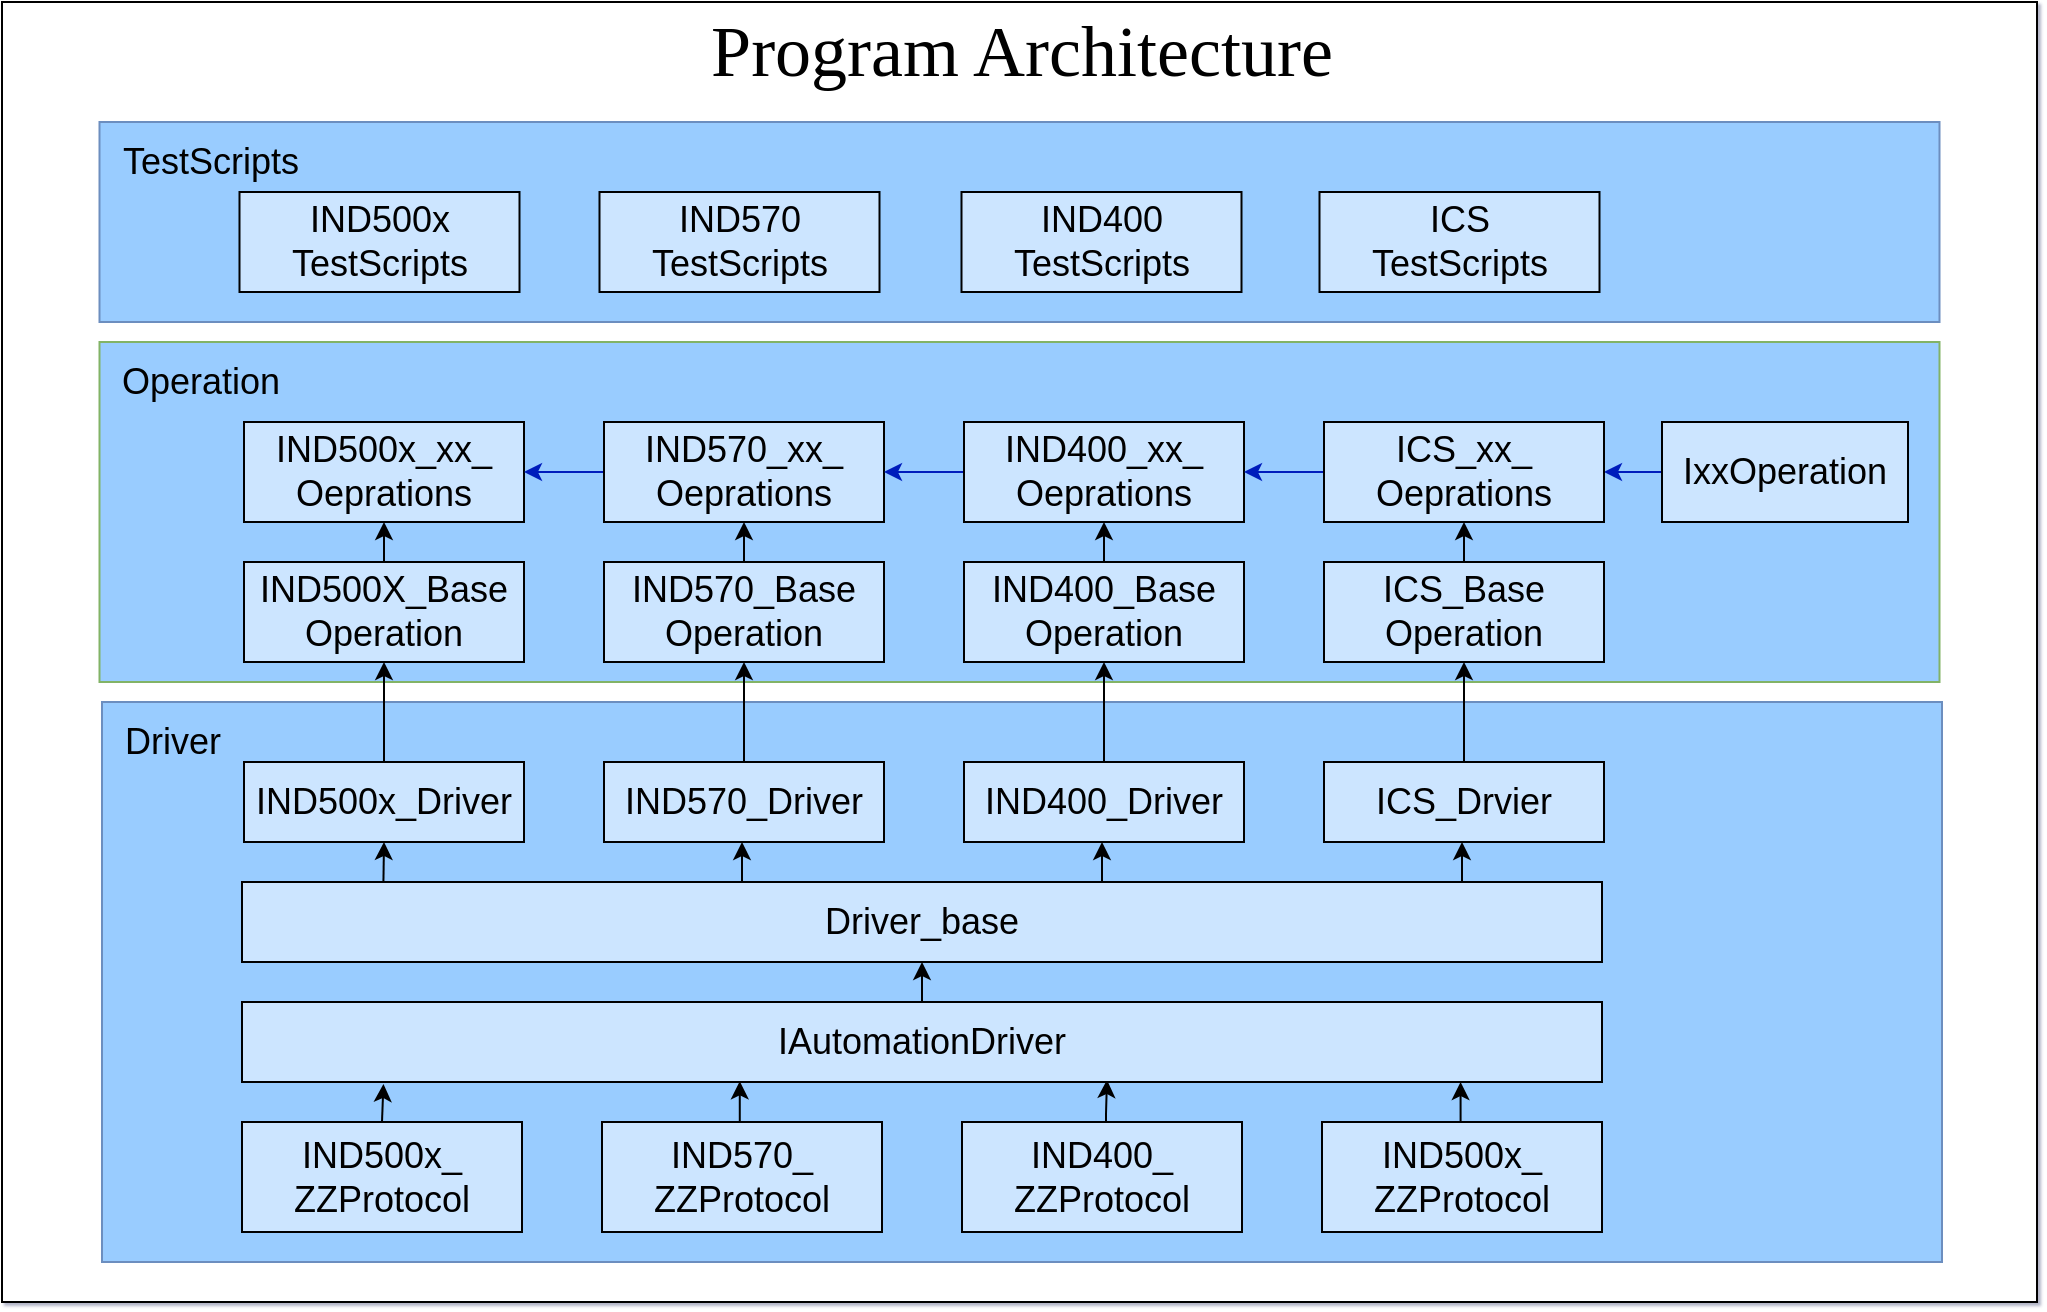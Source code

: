 <mxfile version="20.4.0" type="github">
  <diagram id="ZTMRkwRH3Y6STqkpY4_5" name="第 1 页">
    <mxGraphModel dx="1973" dy="996" grid="1" gridSize="10" guides="1" tooltips="1" connect="1" arrows="1" fold="1" page="1" pageScale="1" pageWidth="827" pageHeight="1169" background="#FFFFFF" math="0" shadow="1">
      <root>
        <mxCell id="0" />
        <mxCell id="1" parent="0" />
        <mxCell id="rOpeUlGEQSWVmMxPxrqn-1" value="" style="rounded=0;whiteSpace=wrap;html=1;" parent="1" vertex="1">
          <mxGeometry x="240" y="120" width="1017.5" height="650" as="geometry" />
        </mxCell>
        <mxCell id="6DcmtxWnwPzk28zKYCVo-16" value="" style="rounded=0;whiteSpace=wrap;html=1;fillColor=#99CCFF;strokeColor=#6c8ebf;" parent="1" vertex="1">
          <mxGeometry x="290" y="470" width="920" height="280" as="geometry" />
        </mxCell>
        <mxCell id="6fKO2jBU-R8SY8L-EKMl-99" value="" style="rounded=0;whiteSpace=wrap;html=1;fillColor=#99CCFF;strokeColor=#6c8ebf;" parent="1" vertex="1">
          <mxGeometry x="288.75" y="180" width="920" height="100" as="geometry" />
        </mxCell>
        <mxCell id="6fKO2jBU-R8SY8L-EKMl-82" value="" style="rounded=0;whiteSpace=wrap;html=1;fillColor=#99CCFF;strokeColor=#82b366;" parent="1" vertex="1">
          <mxGeometry x="288.75" y="290" width="920" height="170" as="geometry" />
        </mxCell>
        <mxCell id="6fKO2jBU-R8SY8L-EKMl-49" style="edgeStyle=orthogonalEdgeStyle;rounded=0;orthogonalLoop=1;jettySize=auto;html=1;exitX=0.5;exitY=0;exitDx=0;exitDy=0;entryX=0.104;entryY=1.025;entryDx=0;entryDy=0;entryPerimeter=0;" parent="1" source="6fKO2jBU-R8SY8L-EKMl-10" target="6fKO2jBU-R8SY8L-EKMl-14" edge="1">
          <mxGeometry relative="1" as="geometry" />
        </mxCell>
        <mxCell id="6fKO2jBU-R8SY8L-EKMl-10" value="&lt;font style=&quot;font-size: 18px;&quot;&gt;IND500x_&lt;br&gt;ZZProtocol&lt;/font&gt;" style="rounded=0;whiteSpace=wrap;html=1;fillColor=#CCE5FF;" parent="1" vertex="1">
          <mxGeometry x="360" y="680" width="140" height="55" as="geometry" />
        </mxCell>
        <mxCell id="6fKO2jBU-R8SY8L-EKMl-47" style="edgeStyle=orthogonalEdgeStyle;rounded=0;orthogonalLoop=1;jettySize=auto;html=1;exitX=0.5;exitY=0;exitDx=0;exitDy=0;entryX=0.366;entryY=0.991;entryDx=0;entryDy=0;entryPerimeter=0;" parent="1" edge="1" target="6fKO2jBU-R8SY8L-EKMl-14">
          <mxGeometry relative="1" as="geometry">
            <mxPoint x="610" y="707.5" as="sourcePoint" />
            <mxPoint x="610" y="645" as="targetPoint" />
          </mxGeometry>
        </mxCell>
        <mxCell id="6fKO2jBU-R8SY8L-EKMl-46" style="edgeStyle=orthogonalEdgeStyle;rounded=0;orthogonalLoop=1;jettySize=auto;html=1;exitX=0.5;exitY=0;exitDx=0;exitDy=0;entryX=0.636;entryY=0.975;entryDx=0;entryDy=0;entryPerimeter=0;" parent="1" target="6fKO2jBU-R8SY8L-EKMl-14" edge="1">
          <mxGeometry relative="1" as="geometry">
            <mxPoint x="800" y="655" as="targetPoint" />
            <mxPoint x="790" y="707.5" as="sourcePoint" />
            <Array as="points">
              <mxPoint x="792" y="708" />
              <mxPoint x="792" y="676" />
              <mxPoint x="793" y="676" />
            </Array>
          </mxGeometry>
        </mxCell>
        <mxCell id="6fKO2jBU-R8SY8L-EKMl-45" style="edgeStyle=orthogonalEdgeStyle;rounded=0;orthogonalLoop=1;jettySize=auto;html=1;exitX=0.5;exitY=0;exitDx=0;exitDy=0;entryX=0.896;entryY=1;entryDx=0;entryDy=0;entryPerimeter=0;" parent="1" target="6fKO2jBU-R8SY8L-EKMl-14" edge="1">
          <mxGeometry relative="1" as="geometry">
            <mxPoint x="970" y="707.5" as="sourcePoint" />
          </mxGeometry>
        </mxCell>
        <mxCell id="6fKO2jBU-R8SY8L-EKMl-14" value="&lt;font style=&quot;font-size: 18px;&quot;&gt;IAutomationDriver&lt;/font&gt;" style="rounded=0;whiteSpace=wrap;html=1;fillColor=#CCE5FF;" parent="1" vertex="1">
          <mxGeometry x="360" y="620" width="680" height="40" as="geometry" />
        </mxCell>
        <mxCell id="HpYLLBD60n8QH0dz1a0g-7" value="" style="edgeStyle=orthogonalEdgeStyle;rounded=0;orthogonalLoop=1;jettySize=auto;html=1;" edge="1" parent="1" source="6fKO2jBU-R8SY8L-EKMl-15" target="6fKO2jBU-R8SY8L-EKMl-22">
          <mxGeometry relative="1" as="geometry">
            <Array as="points">
              <mxPoint x="790" y="550" />
              <mxPoint x="790" y="550" />
            </Array>
          </mxGeometry>
        </mxCell>
        <mxCell id="HpYLLBD60n8QH0dz1a0g-8" value="" style="edgeStyle=orthogonalEdgeStyle;rounded=0;orthogonalLoop=1;jettySize=auto;html=1;" edge="1" parent="1" source="6fKO2jBU-R8SY8L-EKMl-15" target="6fKO2jBU-R8SY8L-EKMl-21">
          <mxGeometry relative="1" as="geometry">
            <Array as="points">
              <mxPoint x="610" y="550" />
              <mxPoint x="610" y="550" />
            </Array>
          </mxGeometry>
        </mxCell>
        <mxCell id="HpYLLBD60n8QH0dz1a0g-9" value="" style="edgeStyle=orthogonalEdgeStyle;rounded=0;orthogonalLoop=1;jettySize=auto;html=1;entryX=0.5;entryY=1;entryDx=0;entryDy=0;exitX=0.104;exitY=-0.004;exitDx=0;exitDy=0;exitPerimeter=0;" edge="1" parent="1" source="6fKO2jBU-R8SY8L-EKMl-15" target="6fKO2jBU-R8SY8L-EKMl-19">
          <mxGeometry relative="1" as="geometry">
            <mxPoint x="430" y="560" as="sourcePoint" />
          </mxGeometry>
        </mxCell>
        <mxCell id="6fKO2jBU-R8SY8L-EKMl-15" value="&lt;font style=&quot;font-size: 18px;&quot;&gt;Driver_base&lt;/font&gt;" style="rounded=0;whiteSpace=wrap;html=1;fillColor=#CCE5FF;" parent="1" vertex="1">
          <mxGeometry x="360" y="560" width="680" height="40" as="geometry" />
        </mxCell>
        <mxCell id="6fKO2jBU-R8SY8L-EKMl-60" style="edgeStyle=orthogonalEdgeStyle;rounded=0;orthogonalLoop=1;jettySize=auto;html=1;exitX=0.5;exitY=0;exitDx=0;exitDy=0;entryX=0.5;entryY=1;entryDx=0;entryDy=0;" parent="1" target="6fKO2jBU-R8SY8L-EKMl-21" edge="1">
          <mxGeometry relative="1" as="geometry">
            <mxPoint x="610" y="535" as="sourcePoint" />
          </mxGeometry>
        </mxCell>
        <mxCell id="6fKO2jBU-R8SY8L-EKMl-61" style="edgeStyle=orthogonalEdgeStyle;rounded=0;orthogonalLoop=1;jettySize=auto;html=1;exitX=0.5;exitY=0;exitDx=0;exitDy=0;entryX=0.5;entryY=1;entryDx=0;entryDy=0;" parent="1" target="6fKO2jBU-R8SY8L-EKMl-22" edge="1">
          <mxGeometry relative="1" as="geometry">
            <mxPoint x="790" y="535" as="sourcePoint" />
          </mxGeometry>
        </mxCell>
        <mxCell id="6fKO2jBU-R8SY8L-EKMl-19" value="&lt;font style=&quot;font-size: 18px;&quot;&gt;IND500x_Driver&lt;/font&gt;" style="rounded=0;whiteSpace=wrap;html=1;fillColor=#CCE5FF;" parent="1" vertex="1">
          <mxGeometry x="361" y="500" width="140" height="40" as="geometry" />
        </mxCell>
        <mxCell id="6fKO2jBU-R8SY8L-EKMl-65" style="edgeStyle=orthogonalEdgeStyle;rounded=0;orthogonalLoop=1;jettySize=auto;html=1;exitX=0.5;exitY=0;exitDx=0;exitDy=0;entryX=0.5;entryY=1;entryDx=0;entryDy=0;" parent="1" source="6fKO2jBU-R8SY8L-EKMl-21" target="6fKO2jBU-R8SY8L-EKMl-25" edge="1">
          <mxGeometry relative="1" as="geometry" />
        </mxCell>
        <mxCell id="6fKO2jBU-R8SY8L-EKMl-21" value="&lt;font style=&quot;font-size: 18px;&quot;&gt;IND570_Driver&lt;/font&gt;" style="rounded=0;whiteSpace=wrap;html=1;fillColor=#CCE5FF;" parent="1" vertex="1">
          <mxGeometry x="541" y="500" width="140" height="40" as="geometry" />
        </mxCell>
        <mxCell id="6fKO2jBU-R8SY8L-EKMl-64" style="edgeStyle=orthogonalEdgeStyle;rounded=0;orthogonalLoop=1;jettySize=auto;html=1;exitX=0.5;exitY=0;exitDx=0;exitDy=0;entryX=0.5;entryY=1;entryDx=0;entryDy=0;" parent="1" source="6fKO2jBU-R8SY8L-EKMl-22" target="6fKO2jBU-R8SY8L-EKMl-26" edge="1">
          <mxGeometry relative="1" as="geometry" />
        </mxCell>
        <mxCell id="6fKO2jBU-R8SY8L-EKMl-22" value="&lt;font style=&quot;font-size: 18px;&quot;&gt;IND400_Driver&lt;/font&gt;" style="rounded=0;whiteSpace=wrap;html=1;fillColor=#CCE5FF;" parent="1" vertex="1">
          <mxGeometry x="721" y="500" width="140" height="40" as="geometry" />
        </mxCell>
        <mxCell id="6fKO2jBU-R8SY8L-EKMl-23" value="&lt;font style=&quot;font-size: 18px;&quot;&gt;ICS_Drvier&lt;/font&gt;" style="rounded=0;whiteSpace=wrap;html=1;fillColor=#CCE5FF;" parent="1" vertex="1">
          <mxGeometry x="901" y="500" width="140" height="40" as="geometry" />
        </mxCell>
        <mxCell id="6fKO2jBU-R8SY8L-EKMl-73" style="edgeStyle=orthogonalEdgeStyle;rounded=0;orthogonalLoop=1;jettySize=auto;html=1;exitX=0.5;exitY=0;exitDx=0;exitDy=0;entryX=0.5;entryY=1;entryDx=0;entryDy=0;" parent="1" source="6fKO2jBU-R8SY8L-EKMl-24" target="6fKO2jBU-R8SY8L-EKMl-67" edge="1">
          <mxGeometry relative="1" as="geometry" />
        </mxCell>
        <mxCell id="6fKO2jBU-R8SY8L-EKMl-24" value="&lt;font style=&quot;font-size: 18px;&quot;&gt;IND500X_Base&lt;br&gt;Operation&lt;/font&gt;" style="rounded=0;whiteSpace=wrap;html=1;fillColor=#CCE5FF;" parent="1" vertex="1">
          <mxGeometry x="361" y="400" width="140" height="50" as="geometry" />
        </mxCell>
        <mxCell id="6fKO2jBU-R8SY8L-EKMl-74" style="edgeStyle=orthogonalEdgeStyle;rounded=0;orthogonalLoop=1;jettySize=auto;html=1;exitX=0.5;exitY=0;exitDx=0;exitDy=0;entryX=0.5;entryY=1;entryDx=0;entryDy=0;" parent="1" source="6fKO2jBU-R8SY8L-EKMl-25" target="6fKO2jBU-R8SY8L-EKMl-68" edge="1">
          <mxGeometry relative="1" as="geometry" />
        </mxCell>
        <mxCell id="6fKO2jBU-R8SY8L-EKMl-25" value="&lt;font style=&quot;font-size: 18px;&quot;&gt;IND570_Base&lt;br&gt;Operation&lt;/font&gt;" style="rounded=0;whiteSpace=wrap;html=1;fillColor=#CCE5FF;" parent="1" vertex="1">
          <mxGeometry x="541" y="400" width="140" height="50" as="geometry" />
        </mxCell>
        <mxCell id="6fKO2jBU-R8SY8L-EKMl-75" style="edgeStyle=orthogonalEdgeStyle;rounded=0;orthogonalLoop=1;jettySize=auto;html=1;exitX=0.5;exitY=0;exitDx=0;exitDy=0;entryX=0.5;entryY=1;entryDx=0;entryDy=0;" parent="1" source="6fKO2jBU-R8SY8L-EKMl-26" target="6fKO2jBU-R8SY8L-EKMl-69" edge="1">
          <mxGeometry relative="1" as="geometry" />
        </mxCell>
        <mxCell id="6fKO2jBU-R8SY8L-EKMl-26" value="&lt;font style=&quot;font-size: 18px;&quot;&gt;IND400_Base&lt;br&gt;Operation&lt;/font&gt;" style="rounded=0;whiteSpace=wrap;html=1;fillColor=#CCE5FF;" parent="1" vertex="1">
          <mxGeometry x="721" y="400" width="140" height="50" as="geometry" />
        </mxCell>
        <mxCell id="6fKO2jBU-R8SY8L-EKMl-76" style="edgeStyle=orthogonalEdgeStyle;rounded=0;orthogonalLoop=1;jettySize=auto;html=1;exitX=0.5;exitY=0;exitDx=0;exitDy=0;entryX=0.5;entryY=1;entryDx=0;entryDy=0;" parent="1" source="6fKO2jBU-R8SY8L-EKMl-27" target="6fKO2jBU-R8SY8L-EKMl-70" edge="1">
          <mxGeometry relative="1" as="geometry" />
        </mxCell>
        <mxCell id="6fKO2jBU-R8SY8L-EKMl-27" value="&lt;font style=&quot;font-size: 18px;&quot;&gt;ICS_Base&lt;br&gt;Operation&lt;/font&gt;" style="rounded=0;whiteSpace=wrap;html=1;fillColor=#CCE5FF;" parent="1" vertex="1">
          <mxGeometry x="901" y="400" width="140" height="50" as="geometry" />
        </mxCell>
        <mxCell id="6fKO2jBU-R8SY8L-EKMl-77" style="edgeStyle=orthogonalEdgeStyle;rounded=0;orthogonalLoop=1;jettySize=auto;html=1;exitX=0;exitY=0.5;exitDx=0;exitDy=0;entryX=1;entryY=0.5;entryDx=0;entryDy=0;fillColor=#0050ef;strokeColor=#001DBC;" parent="1" source="6fKO2jBU-R8SY8L-EKMl-30" target="6fKO2jBU-R8SY8L-EKMl-70" edge="1">
          <mxGeometry relative="1" as="geometry" />
        </mxCell>
        <mxCell id="6fKO2jBU-R8SY8L-EKMl-30" value="&lt;font style=&quot;font-size: 18px;&quot;&gt;IxxOperation&lt;/font&gt;" style="rounded=0;whiteSpace=wrap;html=1;fillColor=#CCE5FF;" parent="1" vertex="1">
          <mxGeometry x="1070" y="330" width="123" height="50" as="geometry" />
        </mxCell>
        <mxCell id="6fKO2jBU-R8SY8L-EKMl-67" value="&lt;font style=&quot;font-size: 18px;&quot;&gt;IND500x_xx_&lt;br&gt;Oeprations&lt;/font&gt;" style="rounded=0;whiteSpace=wrap;html=1;fillColor=#CCE5FF;" parent="1" vertex="1">
          <mxGeometry x="361" y="330" width="140" height="50" as="geometry" />
        </mxCell>
        <mxCell id="6fKO2jBU-R8SY8L-EKMl-80" value="" style="edgeStyle=orthogonalEdgeStyle;rounded=0;orthogonalLoop=1;jettySize=auto;html=1;fillColor=#0050ef;strokeColor=#001DBC;" parent="1" source="6fKO2jBU-R8SY8L-EKMl-68" target="6fKO2jBU-R8SY8L-EKMl-67" edge="1">
          <mxGeometry relative="1" as="geometry" />
        </mxCell>
        <mxCell id="6fKO2jBU-R8SY8L-EKMl-68" value="&lt;font style=&quot;font-size: 18px;&quot;&gt;IND570_xx_&lt;br&gt;Oeprations&lt;/font&gt;" style="rounded=0;whiteSpace=wrap;html=1;fillColor=#CCE5FF;" parent="1" vertex="1">
          <mxGeometry x="541" y="330" width="140" height="50" as="geometry" />
        </mxCell>
        <mxCell id="6fKO2jBU-R8SY8L-EKMl-79" value="" style="edgeStyle=orthogonalEdgeStyle;rounded=0;orthogonalLoop=1;jettySize=auto;html=1;fillColor=#0050ef;strokeColor=#001DBC;" parent="1" source="6fKO2jBU-R8SY8L-EKMl-69" target="6fKO2jBU-R8SY8L-EKMl-68" edge="1">
          <mxGeometry relative="1" as="geometry" />
        </mxCell>
        <mxCell id="6fKO2jBU-R8SY8L-EKMl-69" value="&lt;font style=&quot;font-size: 18px;&quot;&gt;IND400_xx_&lt;br&gt;Oeprations&lt;/font&gt;" style="rounded=0;whiteSpace=wrap;html=1;fillColor=#CCE5FF;" parent="1" vertex="1">
          <mxGeometry x="721" y="330" width="140" height="50" as="geometry" />
        </mxCell>
        <mxCell id="6fKO2jBU-R8SY8L-EKMl-78" value="" style="edgeStyle=orthogonalEdgeStyle;rounded=0;orthogonalLoop=1;jettySize=auto;html=1;fillColor=#0050ef;strokeColor=#001DBC;" parent="1" source="6fKO2jBU-R8SY8L-EKMl-70" target="6fKO2jBU-R8SY8L-EKMl-69" edge="1">
          <mxGeometry relative="1" as="geometry" />
        </mxCell>
        <mxCell id="6fKO2jBU-R8SY8L-EKMl-70" value="&lt;font style=&quot;font-size: 18px;&quot;&gt;ICS_xx_&lt;br&gt;Oeprations&lt;/font&gt;" style="rounded=0;whiteSpace=wrap;html=1;fillColor=#CCE5FF;" parent="1" vertex="1">
          <mxGeometry x="901" y="330" width="140" height="50" as="geometry" />
        </mxCell>
        <mxCell id="6fKO2jBU-R8SY8L-EKMl-107" value="&lt;font style=&quot;font-size: 18px;&quot;&gt;Operation&lt;/font&gt;" style="text;html=1;align=center;verticalAlign=middle;resizable=0;points=[];autosize=1;strokeColor=none;fillColor=none;" parent="1" vertex="1">
          <mxGeometry x="288.75" y="290" width="100" height="40" as="geometry" />
        </mxCell>
        <mxCell id="6DcmtxWnwPzk28zKYCVo-5" style="edgeStyle=orthogonalEdgeStyle;rounded=0;orthogonalLoop=1;jettySize=auto;html=1;entryX=0.5;entryY=1;entryDx=0;entryDy=0;" parent="1" target="6fKO2jBU-R8SY8L-EKMl-15" edge="1">
          <mxGeometry relative="1" as="geometry">
            <mxPoint x="700" y="620" as="sourcePoint" />
            <mxPoint x="620" y="525" as="targetPoint" />
          </mxGeometry>
        </mxCell>
        <mxCell id="6DcmtxWnwPzk28zKYCVo-13" value="&lt;font style=&quot;font-size: 18px;&quot;&gt;Driver&lt;/font&gt;" style="text;html=1;align=center;verticalAlign=middle;resizable=0;points=[];autosize=1;strokeColor=none;fillColor=none;" parent="1" vertex="1">
          <mxGeometry x="290" y="470" width="70" height="40" as="geometry" />
        </mxCell>
        <mxCell id="N4i9HsoMoHLHpI4hAuOZ-1" value="&lt;font style=&quot;font-size: 18px;&quot;&gt;IND570_&lt;br&gt;ZZProtocol&lt;/font&gt;" style="rounded=0;whiteSpace=wrap;html=1;fillColor=#CCE5FF;" parent="1" vertex="1">
          <mxGeometry x="540" y="680" width="140" height="55" as="geometry" />
        </mxCell>
        <mxCell id="N4i9HsoMoHLHpI4hAuOZ-2" value="&lt;font style=&quot;font-size: 18px;&quot;&gt;IND400_&lt;br&gt;ZZProtocol&lt;/font&gt;" style="rounded=0;whiteSpace=wrap;html=1;fillColor=#CCE5FF;" parent="1" vertex="1">
          <mxGeometry x="720" y="680" width="140" height="55" as="geometry" />
        </mxCell>
        <mxCell id="N4i9HsoMoHLHpI4hAuOZ-3" value="&lt;font style=&quot;font-size: 18px;&quot;&gt;IND500x_&lt;br&gt;ZZProtocol&lt;/font&gt;" style="rounded=0;whiteSpace=wrap;html=1;fillColor=#CCE5FF;" parent="1" vertex="1">
          <mxGeometry x="900" y="680" width="140" height="55" as="geometry" />
        </mxCell>
        <mxCell id="HpYLLBD60n8QH0dz1a0g-1" value="&lt;font style=&quot;font-size: 18px;&quot;&gt;TestScripts&lt;/font&gt;" style="text;html=1;align=center;verticalAlign=middle;resizable=0;points=[];autosize=1;strokeColor=none;fillColor=none;" vertex="1" parent="1">
          <mxGeometry x="288.75" y="180" width="110" height="40" as="geometry" />
        </mxCell>
        <mxCell id="HpYLLBD60n8QH0dz1a0g-2" value="&lt;font style=&quot;font-size: 18px;&quot;&gt;IND500x&lt;br&gt;&lt;span style=&quot;&quot;&gt;TestScripts&lt;/span&gt;&lt;br&gt;&lt;/font&gt;" style="rounded=0;whiteSpace=wrap;html=1;fillColor=#CCE5FF;" vertex="1" parent="1">
          <mxGeometry x="358.75" y="215" width="140" height="50" as="geometry" />
        </mxCell>
        <mxCell id="HpYLLBD60n8QH0dz1a0g-3" value="&lt;font style=&quot;font-size: 18px;&quot;&gt;IND570&lt;br&gt;&lt;span style=&quot;&quot;&gt;TestScripts&lt;/span&gt;&lt;br&gt;&lt;/font&gt;" style="rounded=0;whiteSpace=wrap;html=1;fillColor=#CCE5FF;" vertex="1" parent="1">
          <mxGeometry x="538.75" y="215" width="140" height="50" as="geometry" />
        </mxCell>
        <mxCell id="HpYLLBD60n8QH0dz1a0g-4" value="&lt;font style=&quot;font-size: 18px;&quot;&gt;IND400&lt;br&gt;&lt;span style=&quot;&quot;&gt;TestScripts&lt;/span&gt;&lt;br&gt;&lt;/font&gt;" style="rounded=0;whiteSpace=wrap;html=1;fillColor=#CCE5FF;" vertex="1" parent="1">
          <mxGeometry x="719.75" y="215" width="140" height="50" as="geometry" />
        </mxCell>
        <mxCell id="HpYLLBD60n8QH0dz1a0g-5" value="&lt;font style=&quot;font-size: 18px;&quot;&gt;ICS&lt;br&gt;&lt;span style=&quot;&quot;&gt;TestScripts&lt;/span&gt;&lt;br&gt;&lt;/font&gt;" style="rounded=0;whiteSpace=wrap;html=1;fillColor=#CCE5FF;" vertex="1" parent="1">
          <mxGeometry x="898.75" y="215" width="140" height="50" as="geometry" />
        </mxCell>
        <mxCell id="HpYLLBD60n8QH0dz1a0g-6" value="" style="endArrow=classic;html=1;rounded=0;" edge="1" parent="1">
          <mxGeometry width="50" height="50" relative="1" as="geometry">
            <mxPoint x="970" y="560" as="sourcePoint" />
            <mxPoint x="970" y="540" as="targetPoint" />
          </mxGeometry>
        </mxCell>
        <mxCell id="HpYLLBD60n8QH0dz1a0g-16" style="edgeStyle=orthogonalEdgeStyle;rounded=0;orthogonalLoop=1;jettySize=auto;html=1;exitX=0.5;exitY=0;exitDx=0;exitDy=0;entryX=0.5;entryY=1;entryDx=0;entryDy=0;" edge="1" parent="1" source="6fKO2jBU-R8SY8L-EKMl-19" target="6fKO2jBU-R8SY8L-EKMl-24">
          <mxGeometry relative="1" as="geometry">
            <mxPoint x="621" y="510" as="sourcePoint" />
            <mxPoint x="621" y="450" as="targetPoint" />
          </mxGeometry>
        </mxCell>
        <mxCell id="HpYLLBD60n8QH0dz1a0g-18" style="edgeStyle=orthogonalEdgeStyle;rounded=0;orthogonalLoop=1;jettySize=auto;html=1;exitX=0.5;exitY=0;exitDx=0;exitDy=0;entryX=0.5;entryY=1;entryDx=0;entryDy=0;" edge="1" parent="1" source="6fKO2jBU-R8SY8L-EKMl-23" target="6fKO2jBU-R8SY8L-EKMl-27">
          <mxGeometry relative="1" as="geometry">
            <mxPoint x="801" y="510" as="sourcePoint" />
            <mxPoint x="801" y="450" as="targetPoint" />
          </mxGeometry>
        </mxCell>
        <mxCell id="HpYLLBD60n8QH0dz1a0g-24" value="&lt;font face=&quot;Verdana&quot; style=&quot;font-size: 36px;&quot;&gt;Program Architecture&lt;/font&gt;" style="text;html=1;strokeColor=none;fillColor=none;align=center;verticalAlign=middle;whiteSpace=wrap;rounded=0;" vertex="1" parent="1">
          <mxGeometry x="485" y="130" width="530" height="30" as="geometry" />
        </mxCell>
      </root>
    </mxGraphModel>
  </diagram>
</mxfile>
